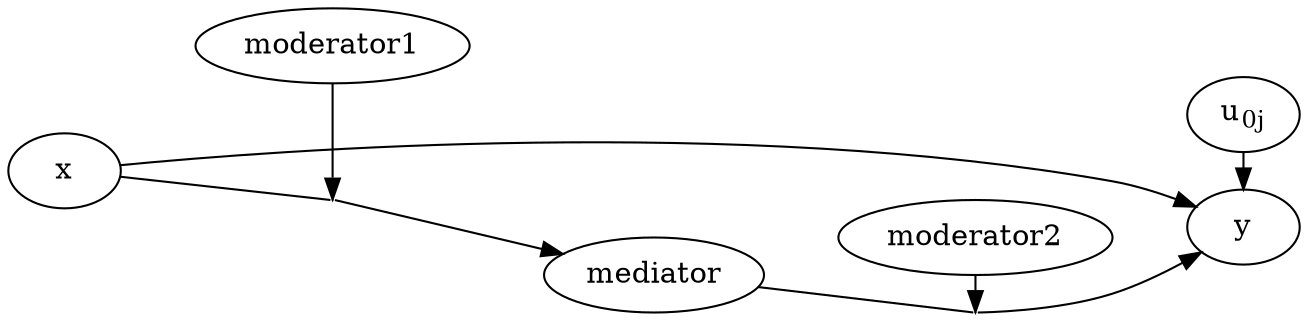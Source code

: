 digraph G {
  
  rankdir = LR
  
  {rank = same; moderator1; dummy1}
  
  {rank = same; moderator2; dummy2}
  
  {rank = same; u0; y}

  dummy1[shape = point, width = 0 ]
  
  dummy2[shape = point, width = 0 ]
  
  u0 [label = <u<SUB>0j</SUB>>]

  x -> dummy1[ arrowhead = none ]
  
  moderator1 -> dummy1
  
  dummy1 -> mediator
  
  mediator -> dummy2[ arrowhead = none ]
  
  moderator2 -> dummy2
  
  dummy2 -> y
  
  x -> y
  
  u0 -> y
  
  
}